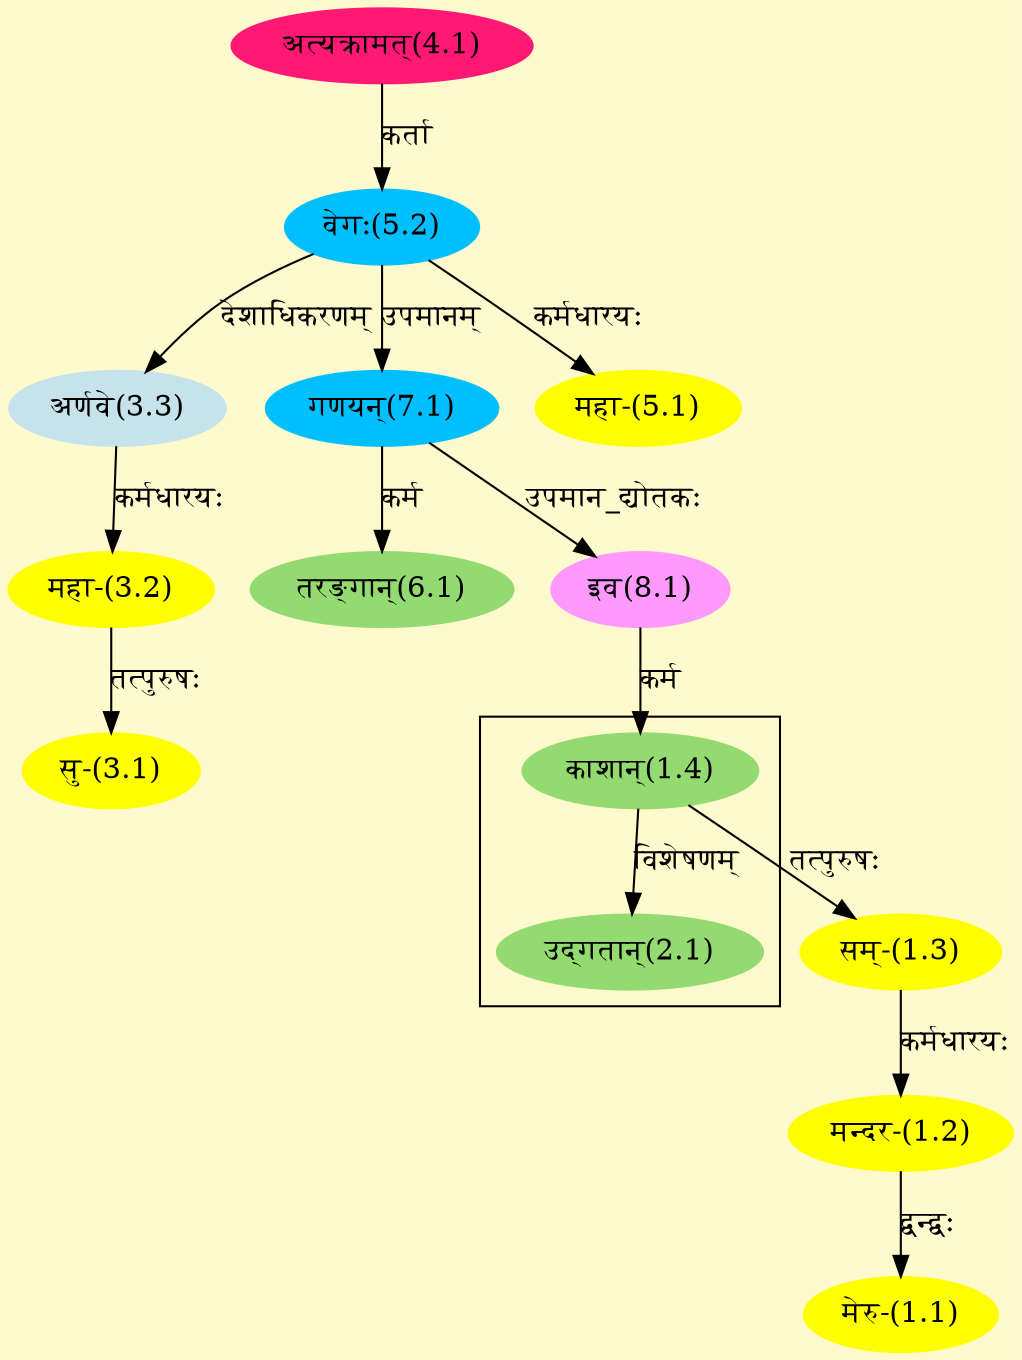 digraph G{
rankdir=BT;
 compound=true;
 bgcolor="lemonchiffon1";

subgraph cluster_1{
Node2_1 [style=filled, color="#93DB70" label = "उद्गतान्(2.1)"]
Node1_4 [style=filled, color="#93DB70" label = "काशान्(1.4)"]

}
Node1_1 [style=filled, color="#FFFF00" label = "मेरु-(1.1)"]
Node1_2 [style=filled, color="#FFFF00" label = "मन्दर-(1.2)"]
Node1_3 [style=filled, color="#FFFF00" label = "सम्-(1.3)"]
Node1_4 [style=filled, color="#93DB70" label = "काशान्(1.4)"]
Node8_1 [style=filled, color="#FF99FF" label = "इव(8.1)"]
Node3_1 [style=filled, color="#FFFF00" label = "सु-(3.1)"]
Node3_2 [style=filled, color="#FFFF00" label = "महा-(3.2)"]
Node3_3 [style=filled, color="#C6E2EB" label = "अर्णवे(3.3)"]
Node5_2 [style=filled, color="#00BFFF" label = "वेगः(5.2)"]
Node4_1 [style=filled, color="#FF1975" label = "अत्यक्रामत्(4.1)"]
Node [style=filled, color="" label = "()"]
Node5_1 [style=filled, color="#FFFF00" label = "महा-(5.1)"]
Node6_1 [style=filled, color="#93DB70" label = "तरङ्गान्(6.1)"]
Node7_1 [style=filled, color="#00BFFF" label = "गणयन्(7.1)"]
/* Start of Relations section */

Node1_1 -> Node1_2 [  label="द्वन्द्वः"  dir="back" ]
Node1_2 -> Node1_3 [  label="कर्मधारयः"  dir="back" ]
Node1_3 -> Node1_4 [  label="तत्पुरुषः"  dir="back" ]
Node1_4 -> Node8_1 [  label="कर्म"  dir="back" ]
Node2_1 -> Node1_4 [  label="विशेषणम्"  dir="back" ]
Node3_1 -> Node3_2 [  label="तत्पुरुषः"  dir="back" ]
Node3_2 -> Node3_3 [  label="कर्मधारयः"  dir="back" ]
Node3_3 -> Node5_2 [  label="देशाधिकरणम्"  dir="back" ]
Node5_1 -> Node5_2 [  label="कर्मधारयः"  dir="back" ]
Node5_2 -> Node4_1 [  label="कर्ता"  dir="back" ]
Node6_1 -> Node7_1 [  label="कर्म"  dir="back" ]
Node7_1 -> Node5_2 [  label="उपमानम्"  dir="back" ]
Node8_1 -> Node7_1 [  label="उपमान_द्योतकः"  dir="back" ]
}
